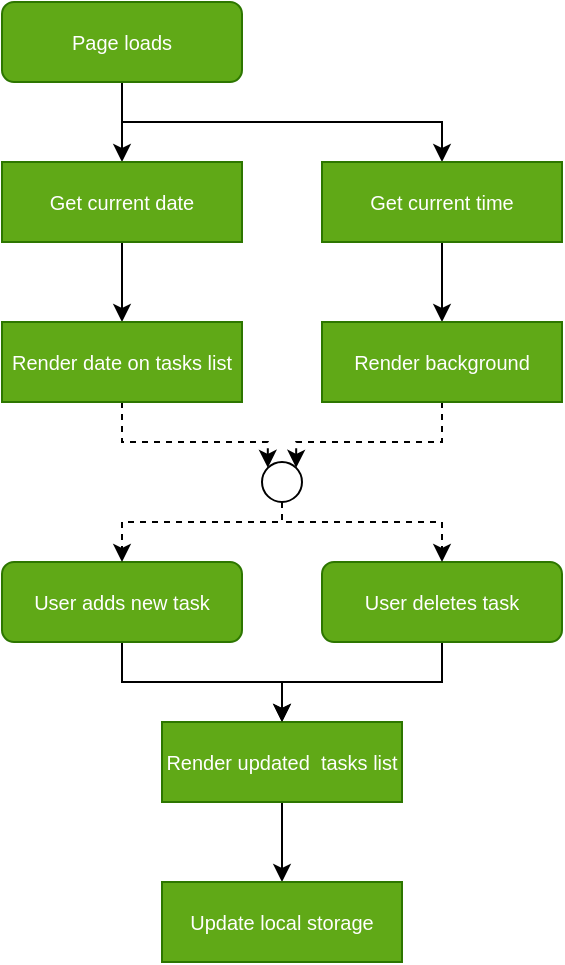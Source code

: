 <mxfile>
    <diagram id="C5RBs43oDa-KdzZeNtuy" name="Page-1">
        <mxGraphModel dx="404" dy="578" grid="1" gridSize="10" guides="1" tooltips="1" connect="1" arrows="1" fold="1" page="1" pageScale="1" pageWidth="827" pageHeight="1169" math="0" shadow="0">
            <root>
                <mxCell id="WIyWlLk6GJQsqaUBKTNV-0"/>
                <mxCell id="WIyWlLk6GJQsqaUBKTNV-1" parent="WIyWlLk6GJQsqaUBKTNV-0"/>
                <mxCell id="pqtmPe52hNL9jo1NHyDP-5" style="edgeStyle=orthogonalEdgeStyle;rounded=0;orthogonalLoop=1;jettySize=auto;html=1;exitX=0.5;exitY=1;exitDx=0;exitDy=0;entryX=0.5;entryY=0;entryDx=0;entryDy=0;" parent="WIyWlLk6GJQsqaUBKTNV-1" source="WIyWlLk6GJQsqaUBKTNV-3" target="pqtmPe52hNL9jo1NHyDP-3" edge="1">
                    <mxGeometry relative="1" as="geometry"/>
                </mxCell>
                <mxCell id="pqtmPe52hNL9jo1NHyDP-11" style="edgeStyle=orthogonalEdgeStyle;rounded=0;orthogonalLoop=1;jettySize=auto;html=1;exitX=0.5;exitY=1;exitDx=0;exitDy=0;" parent="WIyWlLk6GJQsqaUBKTNV-1" source="WIyWlLk6GJQsqaUBKTNV-3" target="pqtmPe52hNL9jo1NHyDP-10" edge="1">
                    <mxGeometry relative="1" as="geometry"/>
                </mxCell>
                <mxCell id="WIyWlLk6GJQsqaUBKTNV-3" value="Page loads" style="rounded=1;whiteSpace=wrap;html=1;fontSize=10;glass=0;strokeWidth=1;shadow=0;fillColor=#60a917;strokeColor=#2D7600;fontColor=#ffffff;" parent="WIyWlLk6GJQsqaUBKTNV-1" vertex="1">
                    <mxGeometry x="160" y="40" width="120" height="40" as="geometry"/>
                </mxCell>
                <mxCell id="pqtmPe52hNL9jo1NHyDP-8" style="edgeStyle=orthogonalEdgeStyle;rounded=0;orthogonalLoop=1;jettySize=auto;html=1;exitX=0.5;exitY=1;exitDx=0;exitDy=0;" parent="WIyWlLk6GJQsqaUBKTNV-1" source="pqtmPe52hNL9jo1NHyDP-0" target="pqtmPe52hNL9jo1NHyDP-1" edge="1">
                    <mxGeometry relative="1" as="geometry"/>
                </mxCell>
                <mxCell id="pqtmPe52hNL9jo1NHyDP-0" value="User adds new task" style="rounded=1;whiteSpace=wrap;html=1;fontSize=10;glass=0;strokeWidth=1;shadow=0;fillColor=#60a917;strokeColor=#2D7600;fontColor=#ffffff;" parent="WIyWlLk6GJQsqaUBKTNV-1" vertex="1">
                    <mxGeometry x="160" y="320" width="120" height="40" as="geometry"/>
                </mxCell>
                <mxCell id="pqtmPe52hNL9jo1NHyDP-20" style="edgeStyle=orthogonalEdgeStyle;rounded=0;orthogonalLoop=1;jettySize=auto;html=1;exitX=0.5;exitY=1;exitDx=0;exitDy=0;" parent="WIyWlLk6GJQsqaUBKTNV-1" source="pqtmPe52hNL9jo1NHyDP-1" target="pqtmPe52hNL9jo1NHyDP-19" edge="1">
                    <mxGeometry relative="1" as="geometry"/>
                </mxCell>
                <mxCell id="pqtmPe52hNL9jo1NHyDP-1" value="Render updated&amp;nbsp; tasks list" style="rounded=0;whiteSpace=wrap;html=1;fillColor=#60a917;strokeColor=#2D7600;fontSize=10;fontColor=#ffffff;" parent="WIyWlLk6GJQsqaUBKTNV-1" vertex="1">
                    <mxGeometry x="240" y="400" width="120" height="40" as="geometry"/>
                </mxCell>
                <mxCell id="pqtmPe52hNL9jo1NHyDP-9" style="edgeStyle=orthogonalEdgeStyle;rounded=0;orthogonalLoop=1;jettySize=auto;html=1;exitX=0.5;exitY=1;exitDx=0;exitDy=0;entryX=0.5;entryY=0;entryDx=0;entryDy=0;" parent="WIyWlLk6GJQsqaUBKTNV-1" source="pqtmPe52hNL9jo1NHyDP-2" target="pqtmPe52hNL9jo1NHyDP-1" edge="1">
                    <mxGeometry relative="1" as="geometry">
                        <mxPoint x="310" y="480" as="targetPoint"/>
                    </mxGeometry>
                </mxCell>
                <mxCell id="pqtmPe52hNL9jo1NHyDP-2" value="User deletes task" style="rounded=1;whiteSpace=wrap;html=1;fontSize=10;glass=0;strokeWidth=1;shadow=0;fillColor=#60a917;strokeColor=#2D7600;fontColor=#ffffff;" parent="WIyWlLk6GJQsqaUBKTNV-1" vertex="1">
                    <mxGeometry x="320" y="320" width="120" height="40" as="geometry"/>
                </mxCell>
                <mxCell id="pqtmPe52hNL9jo1NHyDP-6" style="edgeStyle=orthogonalEdgeStyle;rounded=0;orthogonalLoop=1;jettySize=auto;html=1;exitX=0.5;exitY=1;exitDx=0;exitDy=0;" parent="WIyWlLk6GJQsqaUBKTNV-1" source="pqtmPe52hNL9jo1NHyDP-3" target="pqtmPe52hNL9jo1NHyDP-4" edge="1">
                    <mxGeometry relative="1" as="geometry"/>
                </mxCell>
                <mxCell id="pqtmPe52hNL9jo1NHyDP-3" value="Get current time" style="rounded=0;whiteSpace=wrap;html=1;fillColor=#60a917;strokeColor=#2D7600;fontSize=10;fontColor=#ffffff;" parent="WIyWlLk6GJQsqaUBKTNV-1" vertex="1">
                    <mxGeometry x="320" y="120" width="120" height="40" as="geometry"/>
                </mxCell>
                <mxCell id="pqtmPe52hNL9jo1NHyDP-31" style="edgeStyle=orthogonalEdgeStyle;rounded=0;orthogonalLoop=1;jettySize=auto;html=1;exitX=0.5;exitY=1;exitDx=0;exitDy=0;entryX=1;entryY=0;entryDx=0;entryDy=0;dashed=1;" parent="WIyWlLk6GJQsqaUBKTNV-1" source="pqtmPe52hNL9jo1NHyDP-4" target="pqtmPe52hNL9jo1NHyDP-29" edge="1">
                    <mxGeometry relative="1" as="geometry"/>
                </mxCell>
                <mxCell id="pqtmPe52hNL9jo1NHyDP-4" value="Render background" style="rounded=0;whiteSpace=wrap;html=1;fillColor=#60a917;strokeColor=#2D7600;fontSize=10;fontColor=#ffffff;" parent="WIyWlLk6GJQsqaUBKTNV-1" vertex="1">
                    <mxGeometry x="320" y="200" width="120" height="40" as="geometry"/>
                </mxCell>
                <mxCell id="pqtmPe52hNL9jo1NHyDP-13" style="edgeStyle=orthogonalEdgeStyle;rounded=0;orthogonalLoop=1;jettySize=auto;html=1;exitX=0.5;exitY=1;exitDx=0;exitDy=0;entryX=0.5;entryY=0;entryDx=0;entryDy=0;" parent="WIyWlLk6GJQsqaUBKTNV-1" source="pqtmPe52hNL9jo1NHyDP-10" target="pqtmPe52hNL9jo1NHyDP-12" edge="1">
                    <mxGeometry relative="1" as="geometry"/>
                </mxCell>
                <mxCell id="pqtmPe52hNL9jo1NHyDP-10" value="Get current date" style="rounded=0;whiteSpace=wrap;html=1;fillColor=#60a917;strokeColor=#2D7600;fontSize=10;fontColor=#ffffff;" parent="WIyWlLk6GJQsqaUBKTNV-1" vertex="1">
                    <mxGeometry x="160" y="120" width="120" height="40" as="geometry"/>
                </mxCell>
                <mxCell id="pqtmPe52hNL9jo1NHyDP-30" style="edgeStyle=orthogonalEdgeStyle;rounded=0;orthogonalLoop=1;jettySize=auto;html=1;exitX=0.5;exitY=1;exitDx=0;exitDy=0;entryX=0;entryY=0;entryDx=0;entryDy=0;dashed=1;" parent="WIyWlLk6GJQsqaUBKTNV-1" source="pqtmPe52hNL9jo1NHyDP-12" target="pqtmPe52hNL9jo1NHyDP-29" edge="1">
                    <mxGeometry relative="1" as="geometry"/>
                </mxCell>
                <mxCell id="pqtmPe52hNL9jo1NHyDP-12" value="Render date on tasks list" style="rounded=0;whiteSpace=wrap;html=1;fillColor=#60a917;strokeColor=#2D7600;fontSize=10;fontColor=#ffffff;" parent="WIyWlLk6GJQsqaUBKTNV-1" vertex="1">
                    <mxGeometry x="160" y="200" width="120" height="40" as="geometry"/>
                </mxCell>
                <mxCell id="pqtmPe52hNL9jo1NHyDP-19" value="Update local storage" style="rounded=0;whiteSpace=wrap;html=1;fillColor=#60a917;strokeColor=#2D7600;fontSize=10;fontColor=#ffffff;" parent="WIyWlLk6GJQsqaUBKTNV-1" vertex="1">
                    <mxGeometry x="240" y="480" width="120" height="40" as="geometry"/>
                </mxCell>
                <mxCell id="pqtmPe52hNL9jo1NHyDP-32" style="edgeStyle=orthogonalEdgeStyle;rounded=0;orthogonalLoop=1;jettySize=auto;html=1;exitX=0.5;exitY=1;exitDx=0;exitDy=0;entryX=0.5;entryY=0;entryDx=0;entryDy=0;dashed=1;" parent="WIyWlLk6GJQsqaUBKTNV-1" source="pqtmPe52hNL9jo1NHyDP-29" target="pqtmPe52hNL9jo1NHyDP-0" edge="1">
                    <mxGeometry relative="1" as="geometry">
                        <Array as="points">
                            <mxPoint x="300" y="300"/>
                            <mxPoint x="220" y="300"/>
                        </Array>
                    </mxGeometry>
                </mxCell>
                <mxCell id="pqtmPe52hNL9jo1NHyDP-33" style="edgeStyle=orthogonalEdgeStyle;rounded=0;orthogonalLoop=1;jettySize=auto;html=1;exitX=0.5;exitY=1;exitDx=0;exitDy=0;entryX=0.5;entryY=0;entryDx=0;entryDy=0;dashed=1;" parent="WIyWlLk6GJQsqaUBKTNV-1" source="pqtmPe52hNL9jo1NHyDP-29" target="pqtmPe52hNL9jo1NHyDP-2" edge="1">
                    <mxGeometry relative="1" as="geometry">
                        <Array as="points">
                            <mxPoint x="300" y="300"/>
                            <mxPoint x="380" y="300"/>
                        </Array>
                    </mxGeometry>
                </mxCell>
                <mxCell id="pqtmPe52hNL9jo1NHyDP-29" value="" style="ellipse;whiteSpace=wrap;html=1;aspect=fixed;" parent="WIyWlLk6GJQsqaUBKTNV-1" vertex="1">
                    <mxGeometry x="290" y="270" width="20" height="20" as="geometry"/>
                </mxCell>
            </root>
        </mxGraphModel>
    </diagram>
</mxfile>